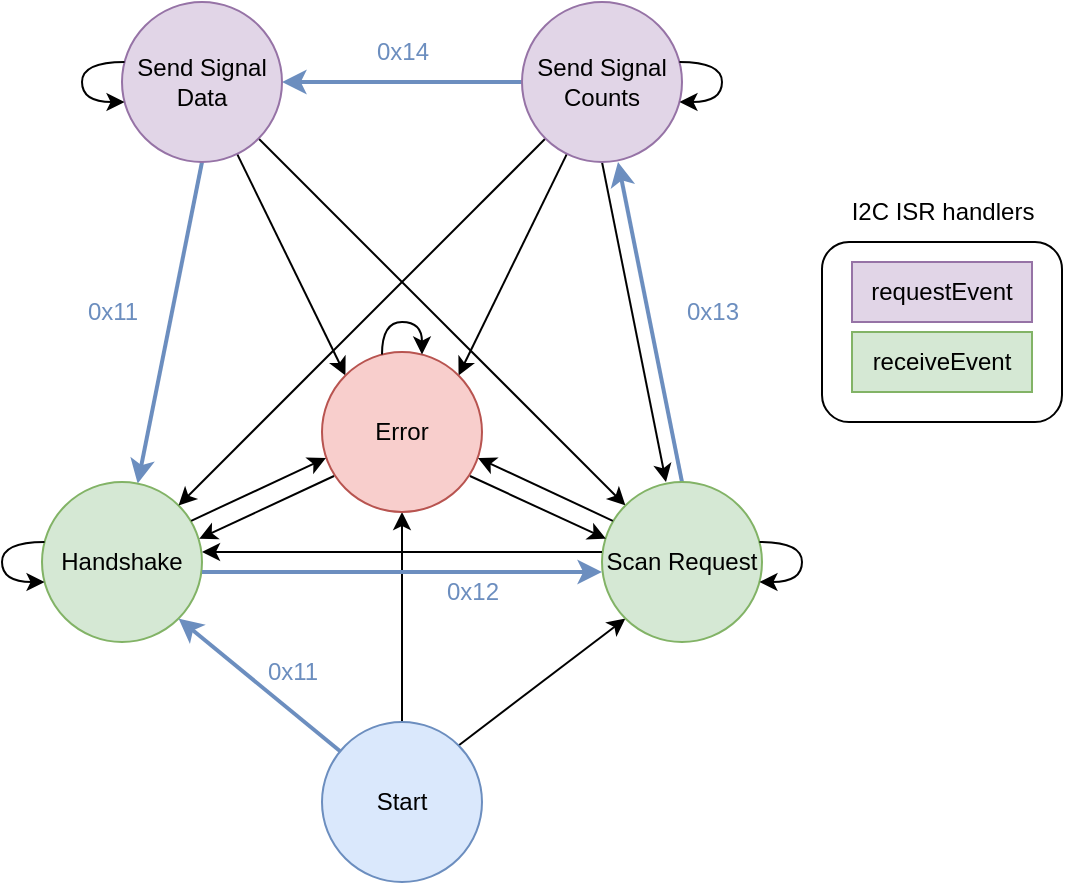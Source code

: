 <mxfile version="20.5.1" type="device"><diagram id="NNHq4ogQvjOVMVxQziHQ" name="Page-1"><mxGraphModel dx="971" dy="499" grid="1" gridSize="10" guides="1" tooltips="1" connect="1" arrows="1" fold="1" page="1" pageScale="1" pageWidth="850" pageHeight="1100" math="0" shadow="0"><root><mxCell id="0"/><mxCell id="1" parent="0"/><mxCell id="JGhgFbT2x_IAj6hSoM7W-29" value="" style="rounded=1;whiteSpace=wrap;html=1;fontColor=#000000;" vertex="1" parent="1"><mxGeometry x="550" y="200" width="120" height="90" as="geometry"/></mxCell><mxCell id="NyaDdoLr-vQo4elcUjqZ-8" style="edgeStyle=none;rounded=0;orthogonalLoop=1;jettySize=auto;html=1;entryX=1;entryY=1;entryDx=0;entryDy=0;strokeWidth=2;endArrow=classic;endFill=1;endSize=6;fillColor=#dae8fc;strokeColor=#6c8ebf;" parent="1" source="u7kifPV-6Z-ezmACVmGs-1" target="u7kifPV-6Z-ezmACVmGs-2" edge="1"><mxGeometry relative="1" as="geometry"/></mxCell><mxCell id="NyaDdoLr-vQo4elcUjqZ-9" style="edgeStyle=none;rounded=0;orthogonalLoop=1;jettySize=auto;html=1;exitX=1;exitY=0;exitDx=0;exitDy=0;entryX=0;entryY=1;entryDx=0;entryDy=0;strokeWidth=1;endArrow=classic;endFill=1;endSize=6;" parent="1" source="u7kifPV-6Z-ezmACVmGs-1" target="u7kifPV-6Z-ezmACVmGs-3" edge="1"><mxGeometry relative="1" as="geometry"/></mxCell><mxCell id="NyaDdoLr-vQo4elcUjqZ-34" style="edgeStyle=none;rounded=0;orthogonalLoop=1;jettySize=auto;html=1;strokeWidth=1;endArrow=classic;endFill=1;startSize=6;endSize=6;" parent="1" source="u7kifPV-6Z-ezmACVmGs-1" target="NyaDdoLr-vQo4elcUjqZ-1" edge="1"><mxGeometry relative="1" as="geometry"/></mxCell><mxCell id="u7kifPV-6Z-ezmACVmGs-1" value="&lt;div&gt;Start&lt;/div&gt;" style="ellipse;whiteSpace=wrap;html=1;aspect=fixed;fillColor=#dae8fc;strokeColor=#6c8ebf;" parent="1" vertex="1"><mxGeometry x="300" y="440" width="80" height="80" as="geometry"/></mxCell><mxCell id="NyaDdoLr-vQo4elcUjqZ-16" style="rounded=0;orthogonalLoop=1;jettySize=auto;html=1;strokeWidth=2;endArrow=classic;endFill=1;endSize=6;exitX=0.5;exitY=1;exitDx=0;exitDy=0;fillColor=#dae8fc;strokeColor=#6c8ebf;" parent="1" source="u7kifPV-6Z-ezmACVmGs-5" target="u7kifPV-6Z-ezmACVmGs-2" edge="1"><mxGeometry relative="1" as="geometry"/></mxCell><mxCell id="u7kifPV-6Z-ezmACVmGs-2" value="Handshake" style="ellipse;whiteSpace=wrap;html=1;aspect=fixed;fillColor=#d5e8d4;strokeColor=#82b366;" parent="1" vertex="1"><mxGeometry x="160" y="320" width="80" height="80" as="geometry"/></mxCell><mxCell id="NyaDdoLr-vQo4elcUjqZ-17" style="edgeStyle=none;rounded=0;orthogonalLoop=1;jettySize=auto;html=1;entryX=1;entryY=0.5;entryDx=0;entryDy=0;strokeWidth=2;endArrow=classic;endFill=1;endSize=6;fillColor=#dae8fc;strokeColor=#6c8ebf;" parent="1" source="u7kifPV-6Z-ezmACVmGs-4" target="u7kifPV-6Z-ezmACVmGs-5" edge="1"><mxGeometry relative="1" as="geometry"/></mxCell><mxCell id="NyaDdoLr-vQo4elcUjqZ-19" style="edgeStyle=none;rounded=0;orthogonalLoop=1;jettySize=auto;html=1;entryX=1;entryY=0;entryDx=0;entryDy=0;strokeWidth=1;endArrow=classic;endFill=1;endSize=6;" parent="1" source="u7kifPV-6Z-ezmACVmGs-4" target="u7kifPV-6Z-ezmACVmGs-2" edge="1"><mxGeometry relative="1" as="geometry"/></mxCell><mxCell id="NyaDdoLr-vQo4elcUjqZ-32" style="rounded=0;orthogonalLoop=1;jettySize=auto;html=1;entryX=1;entryY=0;entryDx=0;entryDy=0;strokeWidth=1;endArrow=classic;endFill=1;startSize=6;endSize=6;" parent="1" source="u7kifPV-6Z-ezmACVmGs-4" target="NyaDdoLr-vQo4elcUjqZ-1" edge="1"><mxGeometry relative="1" as="geometry"/></mxCell><mxCell id="NyaDdoLr-vQo4elcUjqZ-44" style="rounded=0;orthogonalLoop=1;jettySize=auto;html=1;entryX=0.5;entryY=0;entryDx=0;entryDy=0;strokeWidth=1;endArrow=classic;endFill=1;startSize=6;endSize=6;" parent="1" edge="1"><mxGeometry relative="1" as="geometry"><mxPoint x="439.845" y="159.223" as="sourcePoint"/><mxPoint x="472" y="320" as="targetPoint"/></mxGeometry></mxCell><mxCell id="u7kifPV-6Z-ezmACVmGs-4" value="&lt;div&gt;Send Signal Counts&lt;/div&gt;" style="ellipse;whiteSpace=wrap;html=1;aspect=fixed;fillColor=#e1d5e7;strokeColor=#9673a6;" parent="1" vertex="1"><mxGeometry x="400" y="80" width="80" height="80" as="geometry"/></mxCell><mxCell id="NyaDdoLr-vQo4elcUjqZ-20" style="edgeStyle=none;rounded=0;orthogonalLoop=1;jettySize=auto;html=1;entryX=0;entryY=0;entryDx=0;entryDy=0;strokeWidth=1;endArrow=classic;endFill=1;endSize=6;" parent="1" source="u7kifPV-6Z-ezmACVmGs-5" target="u7kifPV-6Z-ezmACVmGs-3" edge="1"><mxGeometry relative="1" as="geometry"/></mxCell><mxCell id="NyaDdoLr-vQo4elcUjqZ-33" style="edgeStyle=none;rounded=0;orthogonalLoop=1;jettySize=auto;html=1;entryX=0;entryY=0;entryDx=0;entryDy=0;strokeWidth=1;endArrow=classic;endFill=1;startSize=6;endSize=6;" parent="1" source="u7kifPV-6Z-ezmACVmGs-5" target="NyaDdoLr-vQo4elcUjqZ-1" edge="1"><mxGeometry relative="1" as="geometry"/></mxCell><mxCell id="u7kifPV-6Z-ezmACVmGs-5" value="&lt;div&gt;Send Signal Data&lt;/div&gt;" style="ellipse;whiteSpace=wrap;html=1;aspect=fixed;fillColor=#e1d5e7;strokeColor=#9673a6;" parent="1" vertex="1"><mxGeometry x="200" y="80" width="80" height="80" as="geometry"/></mxCell><mxCell id="NyaDdoLr-vQo4elcUjqZ-15" style="rounded=0;orthogonalLoop=1;jettySize=auto;html=1;entryX=0.5;entryY=1;entryDx=0;entryDy=0;strokeWidth=2;endArrow=classic;endFill=1;endSize=6;fillColor=#dae8fc;strokeColor=#6c8ebf;" parent="1" edge="1"><mxGeometry relative="1" as="geometry"><mxPoint x="480.155" y="320.777" as="sourcePoint"/><mxPoint x="448" y="160" as="targetPoint"/></mxGeometry></mxCell><mxCell id="NyaDdoLr-vQo4elcUjqZ-1" value="&lt;div&gt;Error&lt;/div&gt;" style="ellipse;whiteSpace=wrap;html=1;aspect=fixed;fillColor=#f8cecc;strokeColor=#b85450;" parent="1" vertex="1"><mxGeometry x="300" y="255" width="80" height="80" as="geometry"/></mxCell><mxCell id="u7kifPV-6Z-ezmACVmGs-3" value="&lt;div&gt;Scan Request&lt;/div&gt;" style="ellipse;whiteSpace=wrap;html=1;aspect=fixed;fillColor=#d5e8d4;strokeColor=#82b366;" parent="1" vertex="1"><mxGeometry x="440" y="320" width="80" height="80" as="geometry"/></mxCell><mxCell id="NyaDdoLr-vQo4elcUjqZ-30" style="edgeStyle=none;rounded=0;orthogonalLoop=1;jettySize=auto;html=1;entryX=0;entryY=0.5;entryDx=0;entryDy=0;strokeWidth=2;endArrow=classic;endFill=1;startSize=6;endSize=6;fillColor=#dae8fc;strokeColor=#6c8ebf;" parent="1" edge="1"><mxGeometry relative="1" as="geometry"><mxPoint x="240.0" y="365" as="sourcePoint"/><mxPoint x="440" y="365" as="targetPoint"/></mxGeometry></mxCell><mxCell id="NyaDdoLr-vQo4elcUjqZ-31" style="edgeStyle=none;rounded=0;orthogonalLoop=1;jettySize=auto;html=1;entryX=0;entryY=0.5;entryDx=0;entryDy=0;strokeWidth=1;endArrow=classic;endFill=1;startSize=6;endSize=6;" parent="1" edge="1"><mxGeometry relative="1" as="geometry"><mxPoint x="440" y="355" as="sourcePoint"/><mxPoint x="240.0" y="355" as="targetPoint"/></mxGeometry></mxCell><mxCell id="NyaDdoLr-vQo4elcUjqZ-47" style="edgeStyle=none;rounded=0;orthogonalLoop=1;jettySize=auto;html=1;strokeWidth=1;endArrow=classic;endFill=1;startSize=6;endSize=6;" parent="1" edge="1"><mxGeometry relative="1" as="geometry"><mxPoint x="234.598" y="339.396" as="sourcePoint"/><mxPoint x="301.998" y="307.998" as="targetPoint"/></mxGeometry></mxCell><mxCell id="NyaDdoLr-vQo4elcUjqZ-48" style="edgeStyle=none;rounded=0;orthogonalLoop=1;jettySize=auto;html=1;strokeWidth=1;endArrow=classic;endFill=1;startSize=6;endSize=6;" parent="1" edge="1"><mxGeometry relative="1" as="geometry"><mxPoint x="305.998" y="316.998" as="sourcePoint"/><mxPoint x="238.598" y="348.396" as="targetPoint"/></mxGeometry></mxCell><mxCell id="NyaDdoLr-vQo4elcUjqZ-52" style="edgeStyle=none;rounded=0;orthogonalLoop=1;jettySize=auto;html=1;strokeWidth=1;endArrow=classic;endFill=1;startSize=6;endSize=6;" parent="1" edge="1"><mxGeometry relative="1" as="geometry"><mxPoint x="445.398" y="339.396" as="sourcePoint"/><mxPoint x="377.998" y="307.998" as="targetPoint"/></mxGeometry></mxCell><mxCell id="NyaDdoLr-vQo4elcUjqZ-54" style="edgeStyle=none;rounded=0;orthogonalLoop=1;jettySize=auto;html=1;strokeWidth=1;endArrow=classic;endFill=1;startSize=6;endSize=6;" parent="1" edge="1"><mxGeometry relative="1" as="geometry"><mxPoint x="374" y="316.998" as="sourcePoint"/><mxPoint x="441.998" y="348.396" as="targetPoint"/></mxGeometry></mxCell><mxCell id="NyaDdoLr-vQo4elcUjqZ-55" style="edgeStyle=orthogonalEdgeStyle;rounded=0;orthogonalLoop=1;jettySize=auto;html=1;strokeWidth=1;endArrow=classic;endFill=1;startSize=6;endSize=6;curved=1;" parent="1" source="u7kifPV-6Z-ezmACVmGs-3" target="u7kifPV-6Z-ezmACVmGs-3" edge="1"><mxGeometry relative="1" as="geometry"/></mxCell><mxCell id="NyaDdoLr-vQo4elcUjqZ-56" style="edgeStyle=orthogonalEdgeStyle;curved=1;rounded=0;orthogonalLoop=1;jettySize=auto;html=1;strokeWidth=1;endArrow=classic;endFill=1;startSize=6;endSize=6;" parent="1" source="u7kifPV-6Z-ezmACVmGs-2" target="u7kifPV-6Z-ezmACVmGs-2" edge="1"><mxGeometry relative="1" as="geometry"><Array as="points"><mxPoint x="140" y="360"/></Array></mxGeometry></mxCell><mxCell id="NyaDdoLr-vQo4elcUjqZ-57" style="edgeStyle=orthogonalEdgeStyle;curved=1;rounded=0;orthogonalLoop=1;jettySize=auto;html=1;strokeWidth=1;endArrow=classic;endFill=1;startSize=6;endSize=6;" parent="1" source="NyaDdoLr-vQo4elcUjqZ-1" target="NyaDdoLr-vQo4elcUjqZ-1" edge="1"><mxGeometry relative="1" as="geometry"><Array as="points"><mxPoint x="340" y="240"/></Array></mxGeometry></mxCell><mxCell id="NyaDdoLr-vQo4elcUjqZ-58" style="edgeStyle=orthogonalEdgeStyle;curved=1;rounded=0;orthogonalLoop=1;jettySize=auto;html=1;strokeWidth=1;endArrow=classic;endFill=1;startSize=6;endSize=6;" parent="1" source="u7kifPV-6Z-ezmACVmGs-4" target="u7kifPV-6Z-ezmACVmGs-4" edge="1"><mxGeometry relative="1" as="geometry"/></mxCell><mxCell id="NyaDdoLr-vQo4elcUjqZ-59" style="edgeStyle=orthogonalEdgeStyle;curved=1;rounded=0;orthogonalLoop=1;jettySize=auto;html=1;strokeWidth=1;endArrow=classic;endFill=1;startSize=6;endSize=6;" parent="1" source="u7kifPV-6Z-ezmACVmGs-5" target="u7kifPV-6Z-ezmACVmGs-5" edge="1"><mxGeometry relative="1" as="geometry"><Array as="points"><mxPoint x="180" y="120"/></Array></mxGeometry></mxCell><mxCell id="JGhgFbT2x_IAj6hSoM7W-6" value="requestEvent" style="whiteSpace=wrap;html=1;fillColor=#e1d5e7;strokeColor=#9673a6;" vertex="1" parent="1"><mxGeometry x="565" y="210" width="90" height="30" as="geometry"/></mxCell><mxCell id="JGhgFbT2x_IAj6hSoM7W-7" value="receiveEvent" style="whiteSpace=wrap;html=1;fillColor=#d5e8d4;strokeColor=#82b366;" vertex="1" parent="1"><mxGeometry x="565" y="245" width="90" height="30" as="geometry"/></mxCell><mxCell id="JGhgFbT2x_IAj6hSoM7W-13" value="&lt;font color=&quot;#6C8EBF&quot;&gt;0x11&lt;/font&gt;" style="text;html=1;align=center;verticalAlign=middle;resizable=0;points=[];autosize=1;strokeColor=none;fillColor=none;" vertex="1" parent="1"><mxGeometry x="260" y="400" width="50" height="30" as="geometry"/></mxCell><mxCell id="JGhgFbT2x_IAj6hSoM7W-14" value="&lt;font color=&quot;#6C8EBF&quot;&gt;0x12&lt;/font&gt;" style="text;html=1;align=center;verticalAlign=middle;resizable=0;points=[];autosize=1;strokeColor=none;fillColor=none;" vertex="1" parent="1"><mxGeometry x="350" y="360" width="50" height="30" as="geometry"/></mxCell><mxCell id="JGhgFbT2x_IAj6hSoM7W-15" value="&lt;font color=&quot;#6C8EBF&quot;&gt;0x11&lt;/font&gt;" style="text;html=1;align=center;verticalAlign=middle;resizable=0;points=[];autosize=1;strokeColor=none;fillColor=none;" vertex="1" parent="1"><mxGeometry x="170" y="220" width="50" height="30" as="geometry"/></mxCell><mxCell id="JGhgFbT2x_IAj6hSoM7W-16" value="0x13" style="text;html=1;align=center;verticalAlign=middle;resizable=0;points=[];autosize=1;strokeColor=none;fillColor=none;fontColor=#6C8EBF;" vertex="1" parent="1"><mxGeometry x="470" y="220" width="50" height="30" as="geometry"/></mxCell><mxCell id="JGhgFbT2x_IAj6hSoM7W-17" value="0x14" style="text;html=1;align=center;verticalAlign=middle;resizable=0;points=[];autosize=1;strokeColor=none;fillColor=none;fontColor=#6C8EBF;" vertex="1" parent="1"><mxGeometry x="315" y="90" width="50" height="30" as="geometry"/></mxCell><mxCell id="JGhgFbT2x_IAj6hSoM7W-28" value="I2C ISR handlers" style="text;html=1;align=center;verticalAlign=middle;resizable=0;points=[];autosize=1;strokeColor=none;fillColor=none;fontColor=#000000;" vertex="1" parent="1"><mxGeometry x="550" y="170" width="120" height="30" as="geometry"/></mxCell></root></mxGraphModel></diagram></mxfile>